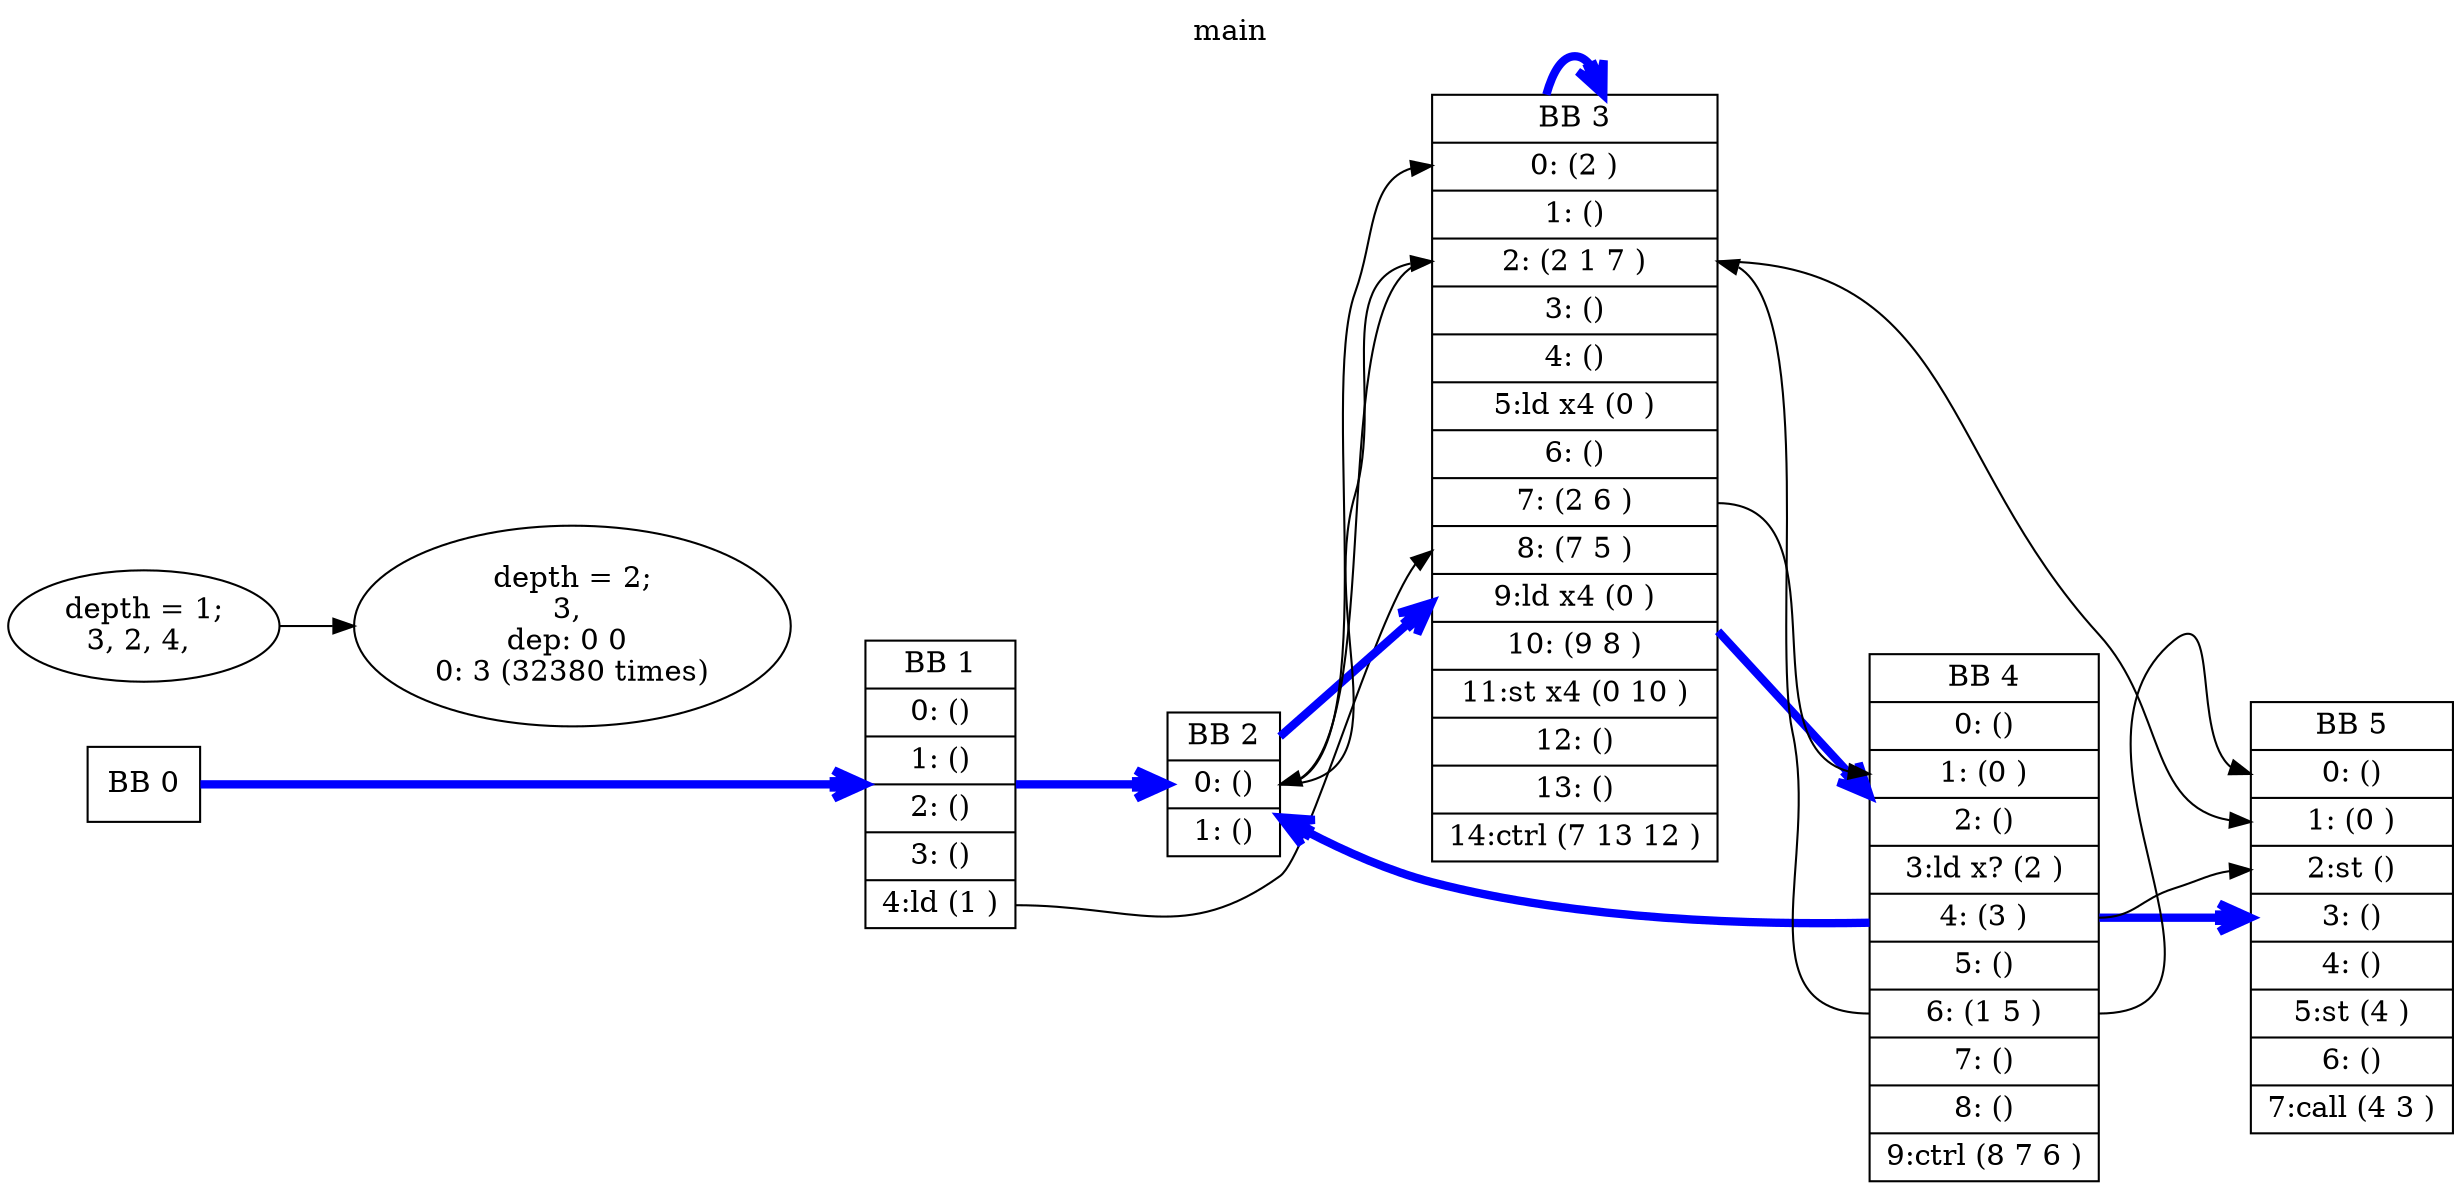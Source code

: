 digraph GB{
rankdir="LR"
labelloc="t";
label="main";
bb0x0 [label=" <begin> BB 0" shape="record"]
bb0x0  -> bb4195603x0 [arrowhead=open arrowsize=1.5 weight=1 penwidth=4 color=blue minlen=2];
bb4195603x0 [label=" <begin> BB 1| <0>0: ()| <1>1: ()| <2>2: ()| <3>3: ()| <4>4:ld (1 )" shape="record"]
bb4195603x0  -> bb4195613x0 [arrowhead=open arrowsize=1.5 weight=1 penwidth=4 color=blue minlen=2];
bb4195613x0 [label=" <begin> BB 2| <0>0: ()| <1>1: ()" shape="record"]
bb4195616x0:2 -> bb4195613x0:0 [weight=0.5]
bb4195613x0  -> bb4195616x0 [arrowhead=open arrowsize=1.5 weight=1 penwidth=4 color=blue minlen=2];
bb4195616x0 [label=" <begin> BB 3| <0>0: (2 )| <1>1: ()| <2>2: (2 1 7 )| <3>3: ()| <4>4: ()| <5>5:ld x4 (0 )| <6>6: ()| <7>7: (2 6 )| <8>8: (7 5 )| <9>9:ld x4 (0 )| <10>10: (9 8 )| <11>11:st x4 (0 10 )| <12>12: ()| <13>13: ()| <14>14:ctrl (7 13 12 )" shape="record"]
bb4195613x0:0 -> bb4195616x0:0 [weight=0.5]
bb4195613x0:0 -> bb4195616x0:2 [weight=0.5]
bb4195660x0:6 -> bb4195616x0:2 [weight=0.5]
bb4195603x0:4 -> bb4195616x0:8 [weight=0.5]
bb4195616x0  -> bb4195616x0 [arrowhead=open arrowsize=1.5 weight=1 penwidth=4 color=blue minlen=2];
bb4195616x0  -> bb4195660x0 [arrowhead=open arrowsize=1.5 weight=1 penwidth=4 color=blue minlen=2];
bb4195660x0 [label=" <begin> BB 4| <0>0: ()| <1>1: (0 )| <2>2: ()| <3>3:ld x? (2 )| <4>4: (3 )| <5>5: ()| <6>6: (1 5 )| <7>7: ()| <8>8: ()| <9>9:ctrl (8 7 6 )" shape="record"]
bb4195616x0:7 -> bb4195660x0:1 [weight=0.5]
bb4195660x0  -> bb4195613x0 [arrowhead=open arrowsize=1.5 weight=1 penwidth=4 color=blue minlen=2];
bb4195660x0  -> bb4195676x0 [arrowhead=open arrowsize=1.5 weight=1 penwidth=4 color=blue minlen=2];
bb4195676x0 [label=" <begin> BB 5| <0>0: ()| <1>1: (0 )| <2>2:st ()| <3>3: ()| <4>4: ()| <5>5:st (4 )| <6>6: ()| <7>7:call (4 3 )" shape="record"]
bb4195660x0:6 -> bb4195676x0:0 [weight=0.5]
bb4195616x0:2 -> bb4195676x0:1 [weight=0.5]
bb4195660x0:4 -> bb4195676x0:2 [weight=0.5]
"loop_4195613"->"loop_4195616";"loop_4195616" [label="depth = 2;\n3, \ndep: 0 0 \n0: 3 (32380 times)\n"];
"loop_4195613" [label="depth = 1;\n3, 2, 4, \n"];
}
